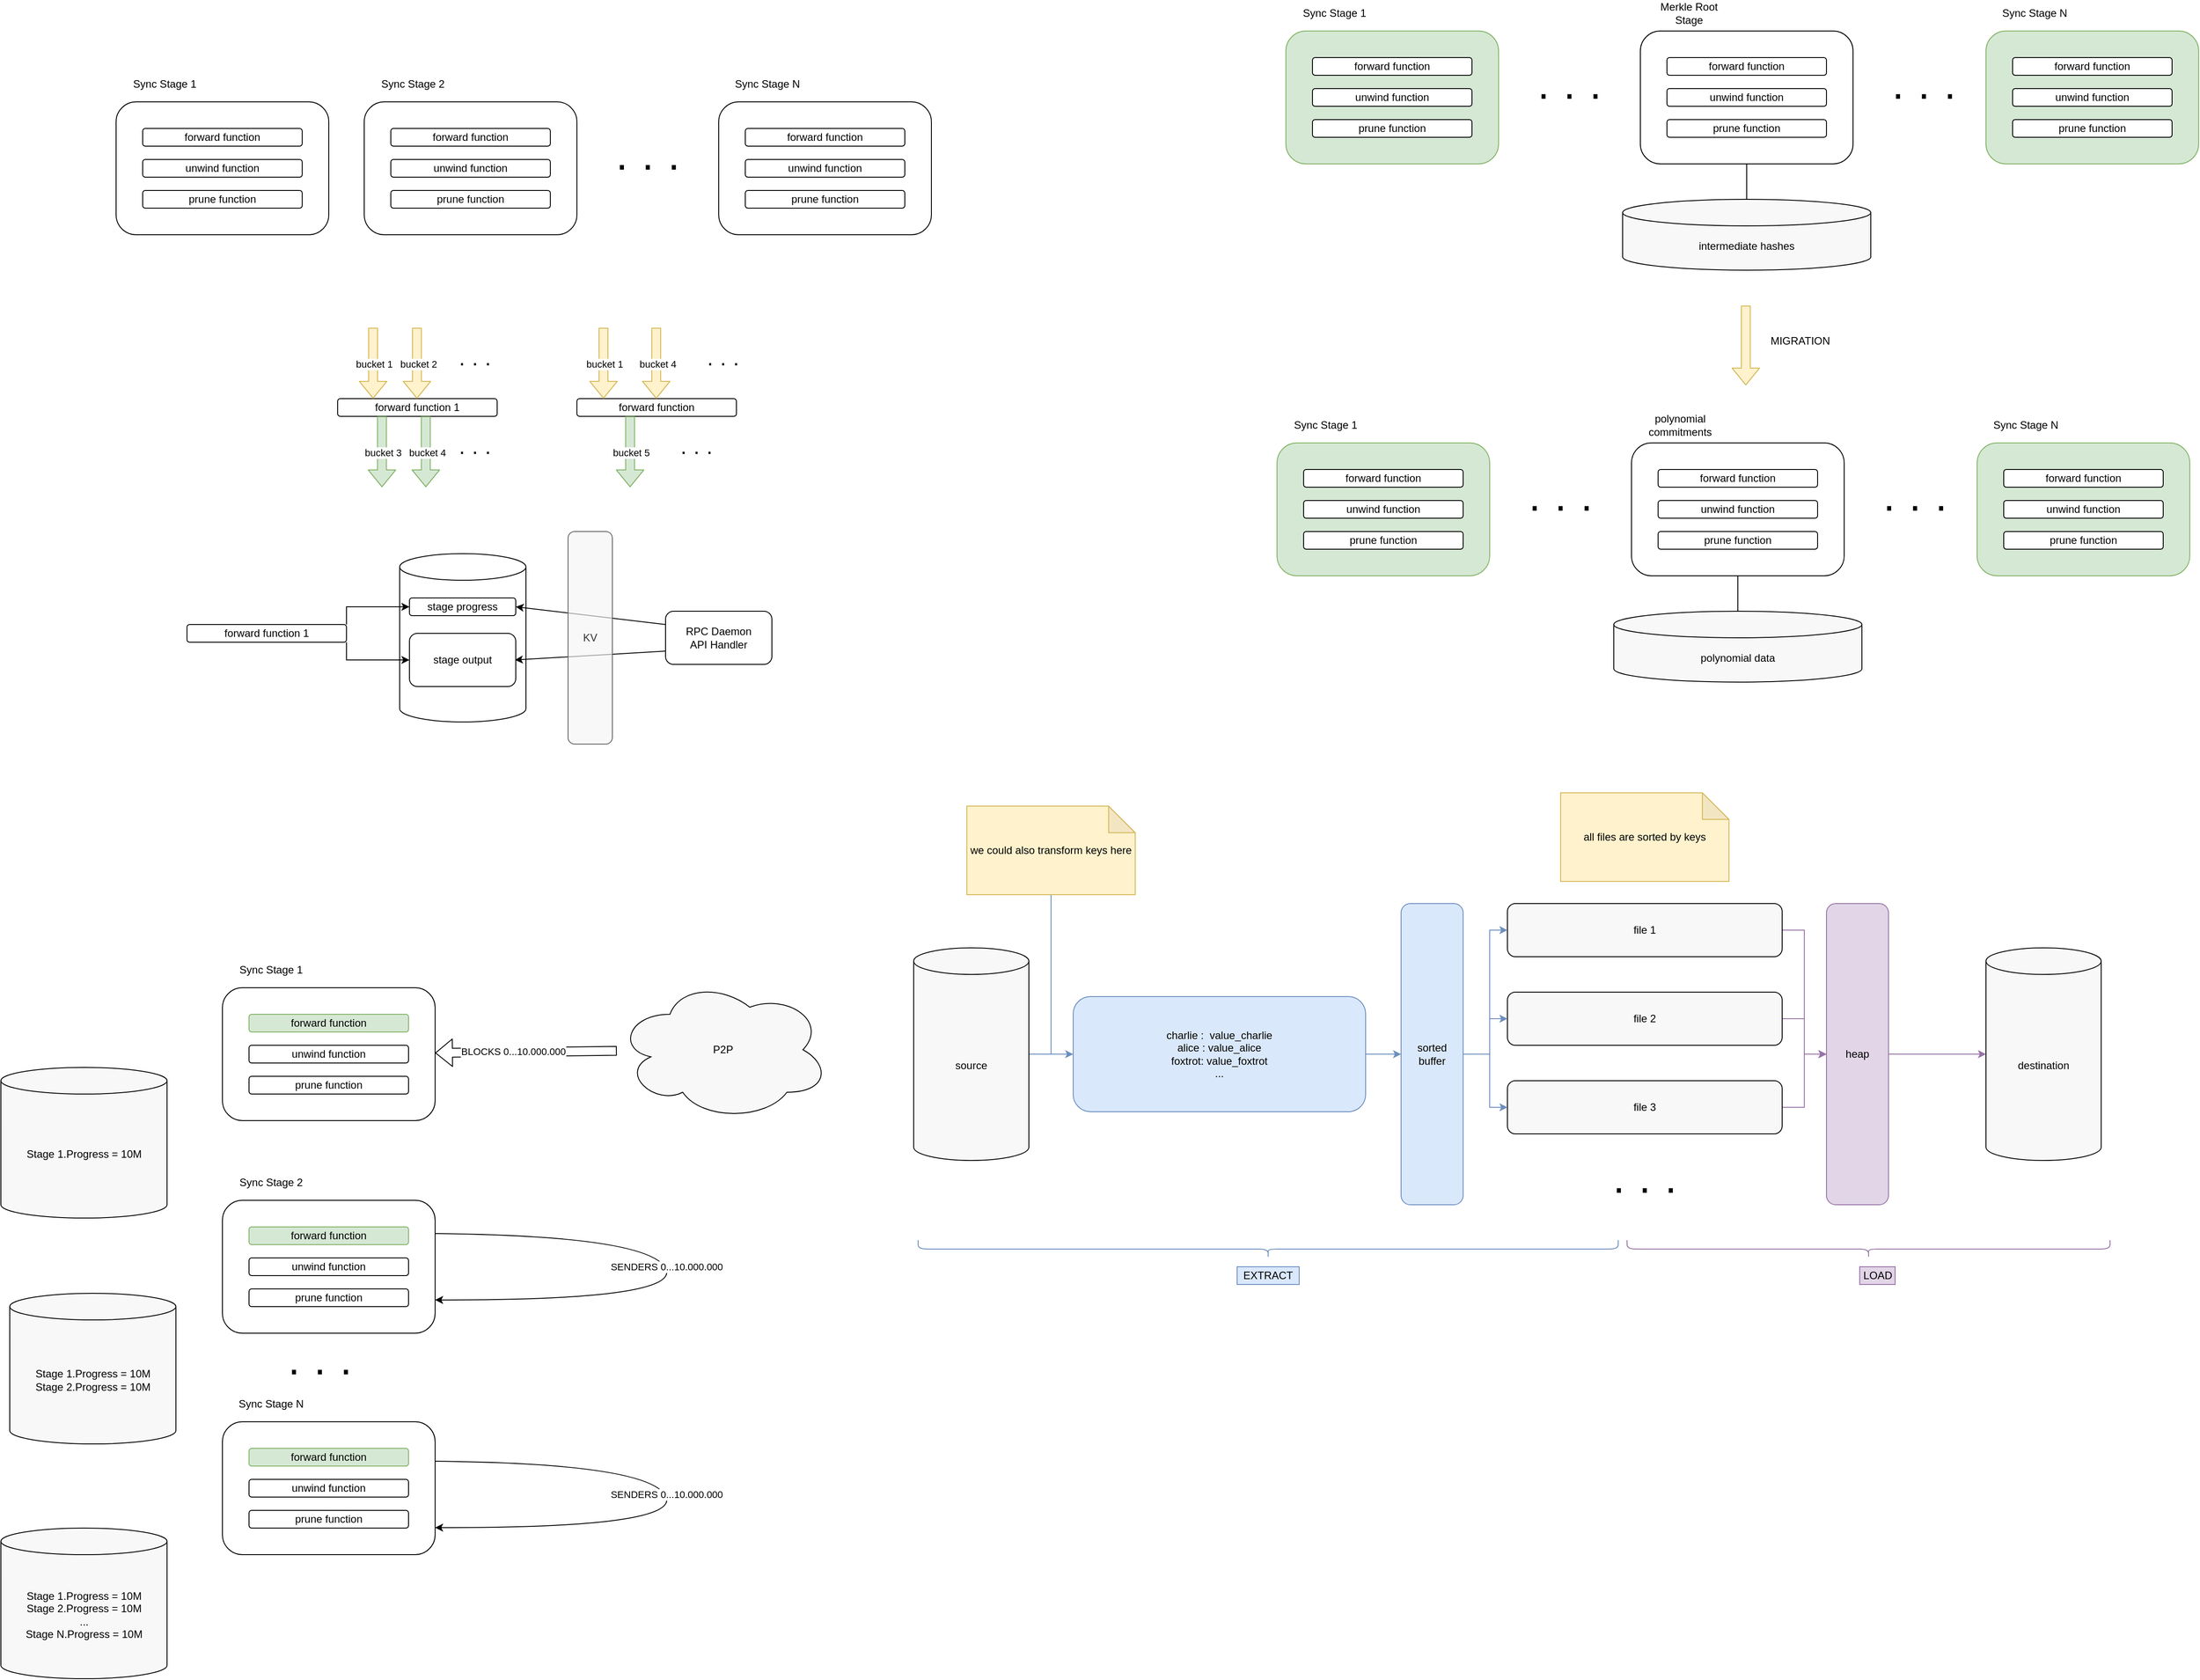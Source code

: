 <mxfile version="14.7.1" type="device"><diagram id="daJsa_N0rhhc4I9J-wDo" name="Page-1"><mxGraphModel dx="4725" dy="1600" grid="1" gridSize="10" guides="1" tooltips="1" connect="1" arrows="1" fold="1" page="1" pageScale="1" pageWidth="2827" pageHeight="4169" math="0" shadow="0"><root><mxCell id="0"/><mxCell id="1" parent="0"/><mxCell id="IAaw9iwVnCj1W0sy12uo-3" value="" style="group" vertex="1" connectable="0" parent="1"><mxGeometry x="-200" y="120" width="240" height="180" as="geometry"/></mxCell><mxCell id="IAaw9iwVnCj1W0sy12uo-1" value="" style="rounded=1;whiteSpace=wrap;html=1;" vertex="1" parent="IAaw9iwVnCj1W0sy12uo-3"><mxGeometry y="30" width="240" height="150" as="geometry"/></mxCell><mxCell id="IAaw9iwVnCj1W0sy12uo-2" value="Sync Stage 1" style="text;html=1;strokeColor=none;fillColor=none;align=center;verticalAlign=middle;whiteSpace=wrap;rounded=0;" vertex="1" parent="IAaw9iwVnCj1W0sy12uo-3"><mxGeometry x="10" width="90" height="20" as="geometry"/></mxCell><mxCell id="IAaw9iwVnCj1W0sy12uo-4" value="forward function" style="rounded=1;whiteSpace=wrap;html=1;" vertex="1" parent="IAaw9iwVnCj1W0sy12uo-3"><mxGeometry x="30" y="60" width="180" height="20" as="geometry"/></mxCell><mxCell id="IAaw9iwVnCj1W0sy12uo-5" value="unwind function" style="rounded=1;whiteSpace=wrap;html=1;" vertex="1" parent="IAaw9iwVnCj1W0sy12uo-3"><mxGeometry x="30" y="95" width="180" height="20" as="geometry"/></mxCell><mxCell id="IAaw9iwVnCj1W0sy12uo-6" value="prune function" style="rounded=1;whiteSpace=wrap;html=1;" vertex="1" parent="1"><mxGeometry x="-170" y="250" width="180" height="20" as="geometry"/></mxCell><mxCell id="IAaw9iwVnCj1W0sy12uo-7" value="" style="group" vertex="1" connectable="0" parent="1"><mxGeometry x="80" y="120" width="240" height="180" as="geometry"/></mxCell><mxCell id="IAaw9iwVnCj1W0sy12uo-8" value="" style="rounded=1;whiteSpace=wrap;html=1;" vertex="1" parent="IAaw9iwVnCj1W0sy12uo-7"><mxGeometry y="30" width="240" height="150" as="geometry"/></mxCell><mxCell id="IAaw9iwVnCj1W0sy12uo-9" value="Sync Stage 2" style="text;html=1;strokeColor=none;fillColor=none;align=center;verticalAlign=middle;whiteSpace=wrap;rounded=0;" vertex="1" parent="IAaw9iwVnCj1W0sy12uo-7"><mxGeometry x="10" width="90" height="20" as="geometry"/></mxCell><mxCell id="IAaw9iwVnCj1W0sy12uo-10" value="forward function" style="rounded=1;whiteSpace=wrap;html=1;" vertex="1" parent="IAaw9iwVnCj1W0sy12uo-7"><mxGeometry x="30" y="60" width="180" height="20" as="geometry"/></mxCell><mxCell id="IAaw9iwVnCj1W0sy12uo-11" value="unwind function" style="rounded=1;whiteSpace=wrap;html=1;" vertex="1" parent="IAaw9iwVnCj1W0sy12uo-7"><mxGeometry x="30" y="95" width="180" height="20" as="geometry"/></mxCell><mxCell id="IAaw9iwVnCj1W0sy12uo-12" value="prune function" style="rounded=1;whiteSpace=wrap;html=1;" vertex="1" parent="1"><mxGeometry x="110" y="250" width="180" height="20" as="geometry"/></mxCell><mxCell id="IAaw9iwVnCj1W0sy12uo-13" value="&lt;font style=&quot;font-size: 48px&quot;&gt;·&amp;nbsp;·&amp;nbsp;·&lt;/font&gt;" style="text;html=1;strokeColor=none;fillColor=none;align=center;verticalAlign=middle;whiteSpace=wrap;rounded=0;" vertex="1" parent="1"><mxGeometry x="320" y="210" width="160" height="20" as="geometry"/></mxCell><mxCell id="IAaw9iwVnCj1W0sy12uo-14" value="" style="group" vertex="1" connectable="0" parent="1"><mxGeometry x="480" y="120" width="240" height="180" as="geometry"/></mxCell><mxCell id="IAaw9iwVnCj1W0sy12uo-15" value="" style="rounded=1;whiteSpace=wrap;html=1;" vertex="1" parent="IAaw9iwVnCj1W0sy12uo-14"><mxGeometry y="30" width="240" height="150" as="geometry"/></mxCell><mxCell id="IAaw9iwVnCj1W0sy12uo-16" value="Sync Stage N" style="text;html=1;strokeColor=none;fillColor=none;align=center;verticalAlign=middle;whiteSpace=wrap;rounded=0;" vertex="1" parent="IAaw9iwVnCj1W0sy12uo-14"><mxGeometry x="10" width="90" height="20" as="geometry"/></mxCell><mxCell id="IAaw9iwVnCj1W0sy12uo-17" value="forward function" style="rounded=1;whiteSpace=wrap;html=1;" vertex="1" parent="IAaw9iwVnCj1W0sy12uo-14"><mxGeometry x="30" y="60" width="180" height="20" as="geometry"/></mxCell><mxCell id="IAaw9iwVnCj1W0sy12uo-18" value="unwind function" style="rounded=1;whiteSpace=wrap;html=1;" vertex="1" parent="IAaw9iwVnCj1W0sy12uo-14"><mxGeometry x="30" y="95" width="180" height="20" as="geometry"/></mxCell><mxCell id="IAaw9iwVnCj1W0sy12uo-19" value="prune function" style="rounded=1;whiteSpace=wrap;html=1;" vertex="1" parent="1"><mxGeometry x="510" y="250" width="180" height="20" as="geometry"/></mxCell><mxCell id="IAaw9iwVnCj1W0sy12uo-21" value="forward function 1" style="rounded=1;whiteSpace=wrap;html=1;" vertex="1" parent="1"><mxGeometry x="50" y="485" width="180" height="20" as="geometry"/></mxCell><mxCell id="IAaw9iwVnCj1W0sy12uo-22" value="forward function" style="rounded=1;whiteSpace=wrap;html=1;" vertex="1" parent="1"><mxGeometry x="320" y="485" width="180" height="20" as="geometry"/></mxCell><mxCell id="IAaw9iwVnCj1W0sy12uo-24" value="" style="shape=flexArrow;endArrow=classic;html=1;fillColor=#fff2cc;strokeColor=#d6b656;" edge="1" parent="1"><mxGeometry width="50" height="50" relative="1" as="geometry"><mxPoint x="90" y="405" as="sourcePoint"/><mxPoint x="90" y="485" as="targetPoint"/><Array as="points"><mxPoint x="90" y="485"/></Array></mxGeometry></mxCell><mxCell id="IAaw9iwVnCj1W0sy12uo-25" value="bucket 1" style="edgeLabel;html=1;align=center;verticalAlign=middle;resizable=0;points=[];" vertex="1" connectable="0" parent="IAaw9iwVnCj1W0sy12uo-24"><mxGeometry x="0.025" y="1" relative="1" as="geometry"><mxPoint as="offset"/></mxGeometry></mxCell><mxCell id="IAaw9iwVnCj1W0sy12uo-26" value="" style="shape=flexArrow;endArrow=classic;html=1;fillColor=#fff2cc;strokeColor=#d6b656;" edge="1" parent="1"><mxGeometry width="50" height="50" relative="1" as="geometry"><mxPoint x="139.5" y="405" as="sourcePoint"/><mxPoint x="139.5" y="485" as="targetPoint"/><Array as="points"><mxPoint x="139.5" y="485"/></Array></mxGeometry></mxCell><mxCell id="IAaw9iwVnCj1W0sy12uo-27" value="bucket 2" style="edgeLabel;html=1;align=center;verticalAlign=middle;resizable=0;points=[];" vertex="1" connectable="0" parent="IAaw9iwVnCj1W0sy12uo-26"><mxGeometry x="0.025" y="1" relative="1" as="geometry"><mxPoint as="offset"/></mxGeometry></mxCell><mxCell id="IAaw9iwVnCj1W0sy12uo-28" value="&lt;font style=&quot;font-size: 24px&quot;&gt;·&amp;nbsp;·&amp;nbsp;·&lt;/font&gt;" style="text;html=1;strokeColor=none;fillColor=none;align=center;verticalAlign=middle;whiteSpace=wrap;rounded=0;" vertex="1" parent="1"><mxGeometry x="170" y="435" width="70" height="20" as="geometry"/></mxCell><mxCell id="IAaw9iwVnCj1W0sy12uo-29" value="" style="shape=flexArrow;endArrow=classic;html=1;fillColor=#d5e8d4;strokeColor=#82b366;" edge="1" parent="1"><mxGeometry width="50" height="50" relative="1" as="geometry"><mxPoint x="100" y="505" as="sourcePoint"/><mxPoint x="100" y="585" as="targetPoint"/><Array as="points"><mxPoint x="100" y="585"/></Array></mxGeometry></mxCell><mxCell id="IAaw9iwVnCj1W0sy12uo-30" value="bucket 3" style="edgeLabel;html=1;align=center;verticalAlign=middle;resizable=0;points=[];" vertex="1" connectable="0" parent="IAaw9iwVnCj1W0sy12uo-29"><mxGeometry x="0.025" y="1" relative="1" as="geometry"><mxPoint as="offset"/></mxGeometry></mxCell><mxCell id="IAaw9iwVnCj1W0sy12uo-31" value="" style="shape=flexArrow;endArrow=classic;html=1;fillColor=#d5e8d4;strokeColor=#82b366;" edge="1" parent="1"><mxGeometry width="50" height="50" relative="1" as="geometry"><mxPoint x="149.5" y="505" as="sourcePoint"/><mxPoint x="149.5" y="585" as="targetPoint"/><Array as="points"><mxPoint x="149.5" y="585"/></Array></mxGeometry></mxCell><mxCell id="IAaw9iwVnCj1W0sy12uo-32" value="bucket 4" style="edgeLabel;html=1;align=center;verticalAlign=middle;resizable=0;points=[];" vertex="1" connectable="0" parent="IAaw9iwVnCj1W0sy12uo-31"><mxGeometry x="0.025" y="1" relative="1" as="geometry"><mxPoint as="offset"/></mxGeometry></mxCell><mxCell id="IAaw9iwVnCj1W0sy12uo-33" value="&lt;font style=&quot;font-size: 24px&quot;&gt;·&amp;nbsp;·&amp;nbsp;·&lt;/font&gt;" style="text;html=1;strokeColor=none;fillColor=none;align=center;verticalAlign=middle;whiteSpace=wrap;rounded=0;" vertex="1" parent="1"><mxGeometry x="170" y="535" width="70" height="20" as="geometry"/></mxCell><mxCell id="IAaw9iwVnCj1W0sy12uo-34" value="" style="shape=flexArrow;endArrow=classic;html=1;fillColor=#fff2cc;strokeColor=#d6b656;" edge="1" parent="1"><mxGeometry width="50" height="50" relative="1" as="geometry"><mxPoint x="409.5" y="405" as="sourcePoint"/><mxPoint x="409.5" y="485" as="targetPoint"/><Array as="points"><mxPoint x="409.5" y="485"/></Array></mxGeometry></mxCell><mxCell id="IAaw9iwVnCj1W0sy12uo-35" value="bucket 4" style="edgeLabel;html=1;align=center;verticalAlign=middle;resizable=0;points=[];" vertex="1" connectable="0" parent="IAaw9iwVnCj1W0sy12uo-34"><mxGeometry x="0.025" y="1" relative="1" as="geometry"><mxPoint as="offset"/></mxGeometry></mxCell><mxCell id="IAaw9iwVnCj1W0sy12uo-36" value="" style="shape=flexArrow;endArrow=classic;html=1;fillColor=#d5e8d4;strokeColor=#82b366;" edge="1" parent="1"><mxGeometry width="50" height="50" relative="1" as="geometry"><mxPoint x="380" y="505" as="sourcePoint"/><mxPoint x="380" y="585" as="targetPoint"/><Array as="points"><mxPoint x="380" y="585"/></Array></mxGeometry></mxCell><mxCell id="IAaw9iwVnCj1W0sy12uo-37" value="bucket 5" style="edgeLabel;html=1;align=center;verticalAlign=middle;resizable=0;points=[];" vertex="1" connectable="0" parent="IAaw9iwVnCj1W0sy12uo-36"><mxGeometry x="0.025" y="1" relative="1" as="geometry"><mxPoint as="offset"/></mxGeometry></mxCell><mxCell id="IAaw9iwVnCj1W0sy12uo-38" value="" style="shape=flexArrow;endArrow=classic;html=1;fillColor=#fff2cc;strokeColor=#d6b656;" edge="1" parent="1"><mxGeometry width="50" height="50" relative="1" as="geometry"><mxPoint x="350" y="405" as="sourcePoint"/><mxPoint x="350" y="485" as="targetPoint"/><Array as="points"><mxPoint x="350" y="485"/></Array></mxGeometry></mxCell><mxCell id="IAaw9iwVnCj1W0sy12uo-39" value="bucket 1" style="edgeLabel;html=1;align=center;verticalAlign=middle;resizable=0;points=[];" vertex="1" connectable="0" parent="IAaw9iwVnCj1W0sy12uo-38"><mxGeometry x="0.025" y="1" relative="1" as="geometry"><mxPoint as="offset"/></mxGeometry></mxCell><mxCell id="IAaw9iwVnCj1W0sy12uo-40" value="&lt;font style=&quot;font-size: 24px&quot;&gt;·&amp;nbsp;·&amp;nbsp;·&lt;/font&gt;" style="text;html=1;strokeColor=none;fillColor=none;align=center;verticalAlign=middle;whiteSpace=wrap;rounded=0;" vertex="1" parent="1"><mxGeometry x="450" y="435" width="70" height="20" as="geometry"/></mxCell><mxCell id="IAaw9iwVnCj1W0sy12uo-41" value="&lt;font style=&quot;font-size: 24px&quot;&gt;·&amp;nbsp;·&amp;nbsp;·&lt;/font&gt;" style="text;html=1;strokeColor=none;fillColor=none;align=center;verticalAlign=middle;whiteSpace=wrap;rounded=0;" vertex="1" parent="1"><mxGeometry x="420" y="535" width="70" height="20" as="geometry"/></mxCell><mxCell id="IAaw9iwVnCj1W0sy12uo-42" value="" style="shape=cylinder3;whiteSpace=wrap;html=1;boundedLbl=1;backgroundOutline=1;size=15;" vertex="1" parent="1"><mxGeometry x="120" y="660" width="142.5" height="190" as="geometry"/></mxCell><mxCell id="IAaw9iwVnCj1W0sy12uo-43" value="stage progress" style="rounded=1;whiteSpace=wrap;html=1;" vertex="1" parent="1"><mxGeometry x="131" y="710" width="120" height="20" as="geometry"/></mxCell><mxCell id="IAaw9iwVnCj1W0sy12uo-44" value="stage output" style="rounded=1;whiteSpace=wrap;html=1;" vertex="1" parent="1"><mxGeometry x="131" y="750" width="120" height="60" as="geometry"/></mxCell><mxCell id="IAaw9iwVnCj1W0sy12uo-47" style="edgeStyle=orthogonalEdgeStyle;rounded=0;orthogonalLoop=1;jettySize=auto;html=1;exitX=1;exitY=0;exitDx=0;exitDy=0;entryX=0;entryY=0.5;entryDx=0;entryDy=0;" edge="1" parent="1" source="IAaw9iwVnCj1W0sy12uo-45" target="IAaw9iwVnCj1W0sy12uo-43"><mxGeometry relative="1" as="geometry"/></mxCell><mxCell id="IAaw9iwVnCj1W0sy12uo-49" style="edgeStyle=orthogonalEdgeStyle;rounded=0;orthogonalLoop=1;jettySize=auto;html=1;exitX=1;exitY=1;exitDx=0;exitDy=0;entryX=0;entryY=0.5;entryDx=0;entryDy=0;" edge="1" parent="1" source="IAaw9iwVnCj1W0sy12uo-45" target="IAaw9iwVnCj1W0sy12uo-44"><mxGeometry relative="1" as="geometry"/></mxCell><mxCell id="IAaw9iwVnCj1W0sy12uo-45" value="forward function 1" style="rounded=1;whiteSpace=wrap;html=1;" vertex="1" parent="1"><mxGeometry x="-120" y="740" width="180" height="20" as="geometry"/></mxCell><mxCell id="IAaw9iwVnCj1W0sy12uo-50" value="RPC Daemon &lt;br&gt;API Handler" style="rounded=1;whiteSpace=wrap;html=1;" vertex="1" parent="1"><mxGeometry x="420" y="725" width="120" height="60" as="geometry"/></mxCell><mxCell id="IAaw9iwVnCj1W0sy12uo-52" value="" style="endArrow=classic;html=1;exitX=0;exitY=0.25;exitDx=0;exitDy=0;entryX=1;entryY=0.5;entryDx=0;entryDy=0;" edge="1" parent="1" source="IAaw9iwVnCj1W0sy12uo-50" target="IAaw9iwVnCj1W0sy12uo-43"><mxGeometry width="50" height="50" relative="1" as="geometry"><mxPoint x="220" y="660" as="sourcePoint"/><mxPoint x="270" y="610" as="targetPoint"/></mxGeometry></mxCell><mxCell id="IAaw9iwVnCj1W0sy12uo-53" value="" style="endArrow=classic;html=1;exitX=0;exitY=0.75;exitDx=0;exitDy=0;" edge="1" parent="1" source="IAaw9iwVnCj1W0sy12uo-50"><mxGeometry width="50" height="50" relative="1" as="geometry"><mxPoint x="430" y="750" as="sourcePoint"/><mxPoint x="250" y="780" as="targetPoint"/></mxGeometry></mxCell><mxCell id="IAaw9iwVnCj1W0sy12uo-51" value="KV" style="rounded=1;whiteSpace=wrap;html=1;strokeColor=#666666;fontColor=#333333;fillColor=#F5F5F5AA;" vertex="1" parent="1"><mxGeometry x="310" y="635" width="50" height="240" as="geometry"/></mxCell><mxCell id="IAaw9iwVnCj1W0sy12uo-54" value="" style="group" vertex="1" connectable="0" parent="1"><mxGeometry x="-80" y="1120" width="240" height="180" as="geometry"/></mxCell><mxCell id="IAaw9iwVnCj1W0sy12uo-55" value="" style="rounded=1;whiteSpace=wrap;html=1;" vertex="1" parent="IAaw9iwVnCj1W0sy12uo-54"><mxGeometry y="30" width="240" height="150" as="geometry"/></mxCell><mxCell id="IAaw9iwVnCj1W0sy12uo-56" value="Sync Stage 1" style="text;html=1;strokeColor=none;fillColor=none;align=center;verticalAlign=middle;whiteSpace=wrap;rounded=0;" vertex="1" parent="IAaw9iwVnCj1W0sy12uo-54"><mxGeometry x="10" width="90" height="20" as="geometry"/></mxCell><mxCell id="IAaw9iwVnCj1W0sy12uo-57" value="forward function" style="rounded=1;whiteSpace=wrap;html=1;fillColor=#d5e8d4;strokeColor=#82b366;" vertex="1" parent="IAaw9iwVnCj1W0sy12uo-54"><mxGeometry x="30" y="60" width="180" height="20" as="geometry"/></mxCell><mxCell id="IAaw9iwVnCj1W0sy12uo-58" value="unwind function" style="rounded=1;whiteSpace=wrap;html=1;" vertex="1" parent="IAaw9iwVnCj1W0sy12uo-54"><mxGeometry x="30" y="95" width="180" height="20" as="geometry"/></mxCell><mxCell id="IAaw9iwVnCj1W0sy12uo-59" value="prune function" style="rounded=1;whiteSpace=wrap;html=1;" vertex="1" parent="1"><mxGeometry x="-50" y="1250" width="180" height="20" as="geometry"/></mxCell><mxCell id="IAaw9iwVnCj1W0sy12uo-60" value="" style="group" vertex="1" connectable="0" parent="1"><mxGeometry x="-80" y="1360" width="240" height="180" as="geometry"/></mxCell><mxCell id="IAaw9iwVnCj1W0sy12uo-61" value="" style="rounded=1;whiteSpace=wrap;html=1;" vertex="1" parent="IAaw9iwVnCj1W0sy12uo-60"><mxGeometry y="30" width="240" height="150" as="geometry"/></mxCell><mxCell id="IAaw9iwVnCj1W0sy12uo-62" value="Sync Stage 2" style="text;html=1;strokeColor=none;fillColor=none;align=center;verticalAlign=middle;whiteSpace=wrap;rounded=0;" vertex="1" parent="IAaw9iwVnCj1W0sy12uo-60"><mxGeometry x="10" width="90" height="20" as="geometry"/></mxCell><mxCell id="IAaw9iwVnCj1W0sy12uo-63" value="forward function" style="rounded=1;whiteSpace=wrap;html=1;fillColor=#d5e8d4;strokeColor=#82b366;" vertex="1" parent="IAaw9iwVnCj1W0sy12uo-60"><mxGeometry x="30" y="60" width="180" height="20" as="geometry"/></mxCell><mxCell id="IAaw9iwVnCj1W0sy12uo-64" value="unwind function" style="rounded=1;whiteSpace=wrap;html=1;" vertex="1" parent="IAaw9iwVnCj1W0sy12uo-60"><mxGeometry x="30" y="95" width="180" height="20" as="geometry"/></mxCell><mxCell id="IAaw9iwVnCj1W0sy12uo-93" value="" style="curved=1;endArrow=classic;html=1;exitX=1;exitY=0.25;exitDx=0;exitDy=0;entryX=1;entryY=0.75;entryDx=0;entryDy=0;" edge="1" parent="IAaw9iwVnCj1W0sy12uo-60" source="IAaw9iwVnCj1W0sy12uo-61" target="IAaw9iwVnCj1W0sy12uo-61"><mxGeometry width="50" height="50" relative="1" as="geometry"><mxPoint x="500" y="160" as="sourcePoint"/><mxPoint x="550" y="110" as="targetPoint"/><Array as="points"><mxPoint x="480" y="70"/><mxPoint x="520" y="143"/></Array></mxGeometry></mxCell><mxCell id="IAaw9iwVnCj1W0sy12uo-94" value="SENDERS 0...10.000.000" style="edgeLabel;html=1;align=center;verticalAlign=middle;resizable=0;points=[];" vertex="1" connectable="0" parent="IAaw9iwVnCj1W0sy12uo-93"><mxGeometry x="-0.068" y="1" relative="1" as="geometry"><mxPoint y="-1" as="offset"/></mxGeometry></mxCell><mxCell id="IAaw9iwVnCj1W0sy12uo-65" value="prune function" style="rounded=1;whiteSpace=wrap;html=1;" vertex="1" parent="1"><mxGeometry x="-50" y="1490" width="180" height="20" as="geometry"/></mxCell><mxCell id="IAaw9iwVnCj1W0sy12uo-66" value="&lt;font style=&quot;font-size: 48px&quot;&gt;·&amp;nbsp;·&amp;nbsp;·&lt;/font&gt;" style="text;html=1;strokeColor=none;fillColor=none;align=center;verticalAlign=middle;whiteSpace=wrap;rounded=0;" vertex="1" parent="1"><mxGeometry x="-50" y="1570" width="160" height="20" as="geometry"/></mxCell><mxCell id="IAaw9iwVnCj1W0sy12uo-67" value="" style="group" vertex="1" connectable="0" parent="1"><mxGeometry x="-80" y="1610" width="240" height="180" as="geometry"/></mxCell><mxCell id="IAaw9iwVnCj1W0sy12uo-68" value="" style="rounded=1;whiteSpace=wrap;html=1;" vertex="1" parent="IAaw9iwVnCj1W0sy12uo-67"><mxGeometry y="30" width="240" height="150" as="geometry"/></mxCell><mxCell id="IAaw9iwVnCj1W0sy12uo-69" value="Sync Stage N" style="text;html=1;strokeColor=none;fillColor=none;align=center;verticalAlign=middle;whiteSpace=wrap;rounded=0;" vertex="1" parent="IAaw9iwVnCj1W0sy12uo-67"><mxGeometry x="10" width="90" height="20" as="geometry"/></mxCell><mxCell id="IAaw9iwVnCj1W0sy12uo-70" value="forward function" style="rounded=1;whiteSpace=wrap;html=1;fillColor=#d5e8d4;strokeColor=#82b366;" vertex="1" parent="IAaw9iwVnCj1W0sy12uo-67"><mxGeometry x="30" y="60" width="180" height="20" as="geometry"/></mxCell><mxCell id="IAaw9iwVnCj1W0sy12uo-71" value="unwind function" style="rounded=1;whiteSpace=wrap;html=1;" vertex="1" parent="IAaw9iwVnCj1W0sy12uo-67"><mxGeometry x="30" y="95" width="180" height="20" as="geometry"/></mxCell><mxCell id="IAaw9iwVnCj1W0sy12uo-72" value="prune function" style="rounded=1;whiteSpace=wrap;html=1;" vertex="1" parent="1"><mxGeometry x="-50" y="1740" width="180" height="20" as="geometry"/></mxCell><mxCell id="IAaw9iwVnCj1W0sy12uo-85" value="P2P" style="ellipse;shape=cloud;whiteSpace=wrap;html=1;fillColor=#F5F5F5AA;" vertex="1" parent="1"><mxGeometry x="365" y="1140" width="240" height="160" as="geometry"/></mxCell><mxCell id="IAaw9iwVnCj1W0sy12uo-86" value="" style="shape=flexArrow;endArrow=classic;html=1;" edge="1" parent="1" source="IAaw9iwVnCj1W0sy12uo-85" target="IAaw9iwVnCj1W0sy12uo-55"><mxGeometry width="50" height="50" relative="1" as="geometry"><mxPoint x="420" y="1490" as="sourcePoint"/><mxPoint x="470" y="1440" as="targetPoint"/></mxGeometry></mxCell><mxCell id="IAaw9iwVnCj1W0sy12uo-87" value="BLOCKS 0...10.000.000" style="edgeLabel;html=1;align=center;verticalAlign=middle;resizable=0;points=[];" vertex="1" connectable="0" parent="IAaw9iwVnCj1W0sy12uo-86"><mxGeometry x="0.133" y="-1" relative="1" as="geometry"><mxPoint x="-1" as="offset"/></mxGeometry></mxCell><mxCell id="IAaw9iwVnCj1W0sy12uo-90" value="Stage 1.Progress = 10M" style="shape=cylinder3;whiteSpace=wrap;html=1;boundedLbl=1;backgroundOutline=1;size=15;fillColor=#F5F5F5AA;" vertex="1" parent="1"><mxGeometry x="-330" y="1240" width="187.5" height="170" as="geometry"/></mxCell><mxCell id="IAaw9iwVnCj1W0sy12uo-91" value="Stage 1.Progress = 10M&lt;br&gt;Stage 2.Progress = 10M" style="shape=cylinder3;whiteSpace=wrap;html=1;boundedLbl=1;backgroundOutline=1;size=15;fillColor=#F5F5F5AA;" vertex="1" parent="1"><mxGeometry x="-320" y="1495" width="187.5" height="170" as="geometry"/></mxCell><mxCell id="IAaw9iwVnCj1W0sy12uo-92" value="Stage 1.Progress = 10M&lt;br&gt;Stage 2.Progress = 10M&lt;br&gt;...&lt;br&gt;Stage N.Progress = 10M" style="shape=cylinder3;whiteSpace=wrap;html=1;boundedLbl=1;backgroundOutline=1;size=15;fillColor=#F5F5F5AA;" vertex="1" parent="1"><mxGeometry x="-330" y="1760" width="187.5" height="170" as="geometry"/></mxCell><mxCell id="IAaw9iwVnCj1W0sy12uo-103" value="" style="curved=1;endArrow=classic;html=1;exitX=1;exitY=0.25;exitDx=0;exitDy=0;entryX=1;entryY=0.75;entryDx=0;entryDy=0;" edge="1" parent="1"><mxGeometry width="50" height="50" relative="1" as="geometry"><mxPoint x="160" y="1684.5" as="sourcePoint"/><mxPoint x="160" y="1759.5" as="targetPoint"/><Array as="points"><mxPoint x="400" y="1687"/><mxPoint x="440" y="1760"/></Array></mxGeometry></mxCell><mxCell id="IAaw9iwVnCj1W0sy12uo-104" value="SENDERS 0...10.000.000" style="edgeLabel;html=1;align=center;verticalAlign=middle;resizable=0;points=[];" vertex="1" connectable="0" parent="IAaw9iwVnCj1W0sy12uo-103"><mxGeometry x="-0.068" y="1" relative="1" as="geometry"><mxPoint y="-1" as="offset"/></mxGeometry></mxCell><mxCell id="IAaw9iwVnCj1W0sy12uo-123" style="edgeStyle=orthogonalEdgeStyle;rounded=0;orthogonalLoop=1;jettySize=auto;html=1;exitX=1;exitY=0.5;exitDx=0;exitDy=0;entryX=0;entryY=0.5;entryDx=0;entryDy=0;fillColor=#dae8fc;strokeColor=#6c8ebf;" edge="1" parent="1" source="IAaw9iwVnCj1W0sy12uo-105" target="IAaw9iwVnCj1W0sy12uo-109"><mxGeometry relative="1" as="geometry"/></mxCell><mxCell id="IAaw9iwVnCj1W0sy12uo-105" value="charlie : &amp;nbsp;value_charlie&lt;br&gt;alice : value_alice&lt;br&gt;foxtrot: value_foxtrot&lt;br&gt;..." style="rounded=1;whiteSpace=wrap;html=1;fillColor=#dae8fc;strokeColor=#6c8ebf;" vertex="1" parent="1"><mxGeometry x="880" y="1160" width="330" height="130" as="geometry"/></mxCell><mxCell id="IAaw9iwVnCj1W0sy12uo-132" value="" style="edgeStyle=orthogonalEdgeStyle;rounded=0;orthogonalLoop=1;jettySize=auto;html=1;fillColor=#e1d5e7;strokeColor=#9673a6;" edge="1" parent="1" source="IAaw9iwVnCj1W0sy12uo-106" target="IAaw9iwVnCj1W0sy12uo-113"><mxGeometry relative="1" as="geometry"/></mxCell><mxCell id="IAaw9iwVnCj1W0sy12uo-106" value="file 1" style="rounded=1;whiteSpace=wrap;html=1;fillColor=#F5F5F5AA;" vertex="1" parent="1"><mxGeometry x="1370" y="1055" width="310" height="60" as="geometry"/></mxCell><mxCell id="IAaw9iwVnCj1W0sy12uo-130" value="" style="edgeStyle=orthogonalEdgeStyle;rounded=0;orthogonalLoop=1;jettySize=auto;html=1;fillColor=#e1d5e7;strokeColor=#9673a6;" edge="1" parent="1" source="IAaw9iwVnCj1W0sy12uo-107" target="IAaw9iwVnCj1W0sy12uo-113"><mxGeometry relative="1" as="geometry"/></mxCell><mxCell id="IAaw9iwVnCj1W0sy12uo-107" value="file 2" style="rounded=1;whiteSpace=wrap;html=1;fillColor=#F5F5F5AA;" vertex="1" parent="1"><mxGeometry x="1370" y="1155" width="310" height="60" as="geometry"/></mxCell><mxCell id="IAaw9iwVnCj1W0sy12uo-131" value="" style="edgeStyle=orthogonalEdgeStyle;rounded=0;orthogonalLoop=1;jettySize=auto;html=1;fillColor=#e1d5e7;strokeColor=#9673a6;" edge="1" parent="1" source="IAaw9iwVnCj1W0sy12uo-108" target="IAaw9iwVnCj1W0sy12uo-113"><mxGeometry relative="1" as="geometry"/></mxCell><mxCell id="IAaw9iwVnCj1W0sy12uo-108" value="file 3" style="rounded=1;whiteSpace=wrap;html=1;fillColor=#F5F5F5AA;" vertex="1" parent="1"><mxGeometry x="1370" y="1255" width="310" height="60" as="geometry"/></mxCell><mxCell id="IAaw9iwVnCj1W0sy12uo-125" style="edgeStyle=orthogonalEdgeStyle;rounded=0;orthogonalLoop=1;jettySize=auto;html=1;exitX=1;exitY=0.5;exitDx=0;exitDy=0;entryX=0;entryY=0.5;entryDx=0;entryDy=0;fillColor=#dae8fc;strokeColor=#6c8ebf;" edge="1" parent="1" source="IAaw9iwVnCj1W0sy12uo-109" target="IAaw9iwVnCj1W0sy12uo-106"><mxGeometry relative="1" as="geometry"><Array as="points"><mxPoint x="1350" y="1225"/><mxPoint x="1350" y="1085"/></Array></mxGeometry></mxCell><mxCell id="IAaw9iwVnCj1W0sy12uo-109" value="sorted&lt;br&gt;buffer" style="rounded=1;whiteSpace=wrap;html=1;fillColor=#dae8fc;strokeColor=#6c8ebf;" vertex="1" parent="1"><mxGeometry x="1250" y="1055" width="70" height="340" as="geometry"/></mxCell><mxCell id="IAaw9iwVnCj1W0sy12uo-110" value="&lt;font style=&quot;font-size: 48px&quot;&gt;·&amp;nbsp;·&amp;nbsp;·&lt;/font&gt;" style="text;html=1;strokeColor=none;fillColor=none;align=center;verticalAlign=middle;whiteSpace=wrap;rounded=0;" vertex="1" parent="1"><mxGeometry x="1445" y="1365" width="160" height="20" as="geometry"/></mxCell><mxCell id="IAaw9iwVnCj1W0sy12uo-111" value="all files are sorted by keys" style="shape=note;whiteSpace=wrap;html=1;backgroundOutline=1;darkOpacity=0.05;fillColor=#fff2cc;strokeColor=#d6b656;" vertex="1" parent="1"><mxGeometry x="1430" y="930" width="190" height="100" as="geometry"/></mxCell><mxCell id="IAaw9iwVnCj1W0sy12uo-133" value="" style="edgeStyle=orthogonalEdgeStyle;rounded=0;orthogonalLoop=1;jettySize=auto;html=1;fillColor=#e1d5e7;strokeColor=#9673a6;" edge="1" parent="1" source="IAaw9iwVnCj1W0sy12uo-113" target="IAaw9iwVnCj1W0sy12uo-115"><mxGeometry relative="1" as="geometry"/></mxCell><mxCell id="IAaw9iwVnCj1W0sy12uo-113" value="heap" style="rounded=1;whiteSpace=wrap;html=1;fillColor=#e1d5e7;strokeColor=#9673a6;" vertex="1" parent="1"><mxGeometry x="1730" y="1055" width="70" height="340" as="geometry"/></mxCell><mxCell id="IAaw9iwVnCj1W0sy12uo-121" style="edgeStyle=orthogonalEdgeStyle;rounded=0;orthogonalLoop=1;jettySize=auto;html=1;exitX=1;exitY=0.5;exitDx=0;exitDy=0;exitPerimeter=0;entryX=0;entryY=0.5;entryDx=0;entryDy=0;fillColor=#dae8fc;strokeColor=#6c8ebf;" edge="1" parent="1" source="IAaw9iwVnCj1W0sy12uo-114" target="IAaw9iwVnCj1W0sy12uo-105"><mxGeometry relative="1" as="geometry"/></mxCell><mxCell id="IAaw9iwVnCj1W0sy12uo-114" value="source" style="shape=cylinder3;whiteSpace=wrap;html=1;boundedLbl=1;backgroundOutline=1;size=15;fillColor=#F5F5F5AA;" vertex="1" parent="1"><mxGeometry x="700" y="1105" width="130" height="240" as="geometry"/></mxCell><mxCell id="IAaw9iwVnCj1W0sy12uo-115" value="destination" style="shape=cylinder3;whiteSpace=wrap;html=1;boundedLbl=1;backgroundOutline=1;size=15;fillColor=#F5F5F5AA;" vertex="1" parent="1"><mxGeometry x="1910" y="1105" width="130" height="240" as="geometry"/></mxCell><mxCell id="IAaw9iwVnCj1W0sy12uo-116" value="" style="shape=curlyBracket;whiteSpace=wrap;html=1;rounded=1;fillColor=#dae8fc;rotation=-90;strokeColor=#6c8ebf;" vertex="1" parent="1"><mxGeometry x="1090" y="1050" width="20" height="790" as="geometry"/></mxCell><mxCell id="IAaw9iwVnCj1W0sy12uo-117" value="" style="shape=curlyBracket;whiteSpace=wrap;html=1;rounded=1;fillColor=#e1d5e7;rotation=-90;strokeColor=#9673a6;" vertex="1" parent="1"><mxGeometry x="1767.5" y="1172.5" width="20" height="545" as="geometry"/></mxCell><mxCell id="IAaw9iwVnCj1W0sy12uo-118" value="EXTRACT" style="text;html=1;strokeColor=#6c8ebf;fillColor=#dae8fc;align=center;verticalAlign=middle;whiteSpace=wrap;rounded=0;" vertex="1" parent="1"><mxGeometry x="1065" y="1465" width="70" height="20" as="geometry"/></mxCell><mxCell id="IAaw9iwVnCj1W0sy12uo-119" value="LOAD" style="text;html=1;strokeColor=#9673a6;fillColor=#e1d5e7;align=center;verticalAlign=middle;whiteSpace=wrap;rounded=0;" vertex="1" parent="1"><mxGeometry x="1767.5" y="1465" width="40" height="20" as="geometry"/></mxCell><mxCell id="IAaw9iwVnCj1W0sy12uo-127" style="edgeStyle=orthogonalEdgeStyle;rounded=0;orthogonalLoop=1;jettySize=auto;html=1;fillColor=#dae8fc;strokeColor=#6c8ebf;" edge="1" parent="1" source="IAaw9iwVnCj1W0sy12uo-109" target="IAaw9iwVnCj1W0sy12uo-107"><mxGeometry relative="1" as="geometry"><mxPoint x="1320" y="1225" as="sourcePoint"/><mxPoint x="1380" y="1185" as="targetPoint"/><Array as="points"><mxPoint x="1350" y="1225"/><mxPoint x="1350" y="1185"/></Array></mxGeometry></mxCell><mxCell id="IAaw9iwVnCj1W0sy12uo-128" style="edgeStyle=orthogonalEdgeStyle;rounded=0;orthogonalLoop=1;jettySize=auto;html=1;entryX=0;entryY=0.5;entryDx=0;entryDy=0;fillColor=#dae8fc;strokeColor=#6c8ebf;" edge="1" parent="1" source="IAaw9iwVnCj1W0sy12uo-109" target="IAaw9iwVnCj1W0sy12uo-108"><mxGeometry relative="1" as="geometry"><mxPoint x="1330" y="1235" as="sourcePoint"/><mxPoint x="1380" y="1195" as="targetPoint"/><Array as="points"><mxPoint x="1350" y="1225"/><mxPoint x="1350" y="1285"/></Array></mxGeometry></mxCell><mxCell id="IAaw9iwVnCj1W0sy12uo-135" value="" style="edgeStyle=orthogonalEdgeStyle;rounded=0;orthogonalLoop=1;jettySize=auto;html=1;endArrow=none;endFill=0;fillColor=#dae8fc;strokeColor=#6c8ebf;" edge="1" parent="1" source="IAaw9iwVnCj1W0sy12uo-134"><mxGeometry relative="1" as="geometry"><mxPoint x="850" y="1225" as="targetPoint"/><Array as="points"><mxPoint x="855" y="1225"/></Array></mxGeometry></mxCell><mxCell id="IAaw9iwVnCj1W0sy12uo-134" value="we could also transform keys here" style="shape=note;whiteSpace=wrap;html=1;backgroundOutline=1;darkOpacity=0.05;fillColor=#fff2cc;strokeColor=#d6b656;" vertex="1" parent="1"><mxGeometry x="760" y="945" width="190" height="100" as="geometry"/></mxCell><mxCell id="IAaw9iwVnCj1W0sy12uo-136" value="" style="group" vertex="1" connectable="0" parent="1"><mxGeometry x="1120" y="40" width="240" height="180" as="geometry"/></mxCell><mxCell id="IAaw9iwVnCj1W0sy12uo-137" value="" style="rounded=1;whiteSpace=wrap;html=1;fillColor=#d5e8d4;strokeColor=#82b366;" vertex="1" parent="IAaw9iwVnCj1W0sy12uo-136"><mxGeometry y="30" width="240" height="150" as="geometry"/></mxCell><mxCell id="IAaw9iwVnCj1W0sy12uo-138" value="Sync Stage 1" style="text;html=1;strokeColor=none;fillColor=none;align=center;verticalAlign=middle;whiteSpace=wrap;rounded=0;" vertex="1" parent="IAaw9iwVnCj1W0sy12uo-136"><mxGeometry x="10" width="90" height="20" as="geometry"/></mxCell><mxCell id="IAaw9iwVnCj1W0sy12uo-139" value="forward function" style="rounded=1;whiteSpace=wrap;html=1;" vertex="1" parent="IAaw9iwVnCj1W0sy12uo-136"><mxGeometry x="30" y="60" width="180" height="20" as="geometry"/></mxCell><mxCell id="IAaw9iwVnCj1W0sy12uo-140" value="unwind function" style="rounded=1;whiteSpace=wrap;html=1;" vertex="1" parent="IAaw9iwVnCj1W0sy12uo-136"><mxGeometry x="30" y="95" width="180" height="20" as="geometry"/></mxCell><mxCell id="IAaw9iwVnCj1W0sy12uo-141" value="prune function" style="rounded=1;whiteSpace=wrap;html=1;" vertex="1" parent="IAaw9iwVnCj1W0sy12uo-136"><mxGeometry x="30" y="130" width="180" height="20" as="geometry"/></mxCell><mxCell id="IAaw9iwVnCj1W0sy12uo-142" value="" style="group" vertex="1" connectable="0" parent="1"><mxGeometry x="1520" y="40" width="240" height="180" as="geometry"/></mxCell><mxCell id="IAaw9iwVnCj1W0sy12uo-143" value="" style="rounded=1;whiteSpace=wrap;html=1;" vertex="1" parent="IAaw9iwVnCj1W0sy12uo-142"><mxGeometry y="30" width="240" height="150" as="geometry"/></mxCell><mxCell id="IAaw9iwVnCj1W0sy12uo-144" value="Merkle Root Stage" style="text;html=1;strokeColor=none;fillColor=none;align=center;verticalAlign=middle;whiteSpace=wrap;rounded=0;" vertex="1" parent="IAaw9iwVnCj1W0sy12uo-142"><mxGeometry x="10" width="90" height="20" as="geometry"/></mxCell><mxCell id="IAaw9iwVnCj1W0sy12uo-145" value="forward function" style="rounded=1;whiteSpace=wrap;html=1;" vertex="1" parent="IAaw9iwVnCj1W0sy12uo-142"><mxGeometry x="30" y="60" width="180" height="20" as="geometry"/></mxCell><mxCell id="IAaw9iwVnCj1W0sy12uo-146" value="unwind function" style="rounded=1;whiteSpace=wrap;html=1;" vertex="1" parent="IAaw9iwVnCj1W0sy12uo-142"><mxGeometry x="30" y="95" width="180" height="20" as="geometry"/></mxCell><mxCell id="IAaw9iwVnCj1W0sy12uo-147" value="prune function" style="rounded=1;whiteSpace=wrap;html=1;" vertex="1" parent="IAaw9iwVnCj1W0sy12uo-142"><mxGeometry x="30" y="130" width="180" height="20" as="geometry"/></mxCell><mxCell id="IAaw9iwVnCj1W0sy12uo-148" value="&lt;font style=&quot;font-size: 48px&quot;&gt;·&amp;nbsp;·&amp;nbsp;·&lt;/font&gt;" style="text;html=1;strokeColor=none;fillColor=none;align=center;verticalAlign=middle;whiteSpace=wrap;rounded=0;" vertex="1" parent="1"><mxGeometry x="1360" y="130" width="160" height="20" as="geometry"/></mxCell><mxCell id="IAaw9iwVnCj1W0sy12uo-149" value="" style="group" vertex="1" connectable="0" parent="1"><mxGeometry x="1910" y="40" width="240" height="180" as="geometry"/></mxCell><mxCell id="IAaw9iwVnCj1W0sy12uo-150" value="" style="rounded=1;whiteSpace=wrap;html=1;fillColor=#d5e8d4;strokeColor=#82b366;" vertex="1" parent="IAaw9iwVnCj1W0sy12uo-149"><mxGeometry y="30" width="240" height="150" as="geometry"/></mxCell><mxCell id="IAaw9iwVnCj1W0sy12uo-151" value="Sync Stage N" style="text;html=1;strokeColor=none;fillColor=none;align=center;verticalAlign=middle;whiteSpace=wrap;rounded=0;" vertex="1" parent="IAaw9iwVnCj1W0sy12uo-149"><mxGeometry x="10" width="90" height="20" as="geometry"/></mxCell><mxCell id="IAaw9iwVnCj1W0sy12uo-152" value="forward function" style="rounded=1;whiteSpace=wrap;html=1;" vertex="1" parent="IAaw9iwVnCj1W0sy12uo-149"><mxGeometry x="30" y="60" width="180" height="20" as="geometry"/></mxCell><mxCell id="IAaw9iwVnCj1W0sy12uo-153" value="unwind function" style="rounded=1;whiteSpace=wrap;html=1;" vertex="1" parent="IAaw9iwVnCj1W0sy12uo-149"><mxGeometry x="30" y="95" width="180" height="20" as="geometry"/></mxCell><mxCell id="IAaw9iwVnCj1W0sy12uo-154" value="prune function" style="rounded=1;whiteSpace=wrap;html=1;" vertex="1" parent="1"><mxGeometry x="1940" y="170" width="180" height="20" as="geometry"/></mxCell><mxCell id="IAaw9iwVnCj1W0sy12uo-155" value="&lt;font style=&quot;font-size: 48px&quot;&gt;·&amp;nbsp;·&amp;nbsp;·&lt;/font&gt;" style="text;html=1;strokeColor=none;fillColor=none;align=center;verticalAlign=middle;whiteSpace=wrap;rounded=0;" vertex="1" parent="1"><mxGeometry x="1760" y="130" width="160" height="20" as="geometry"/></mxCell><mxCell id="IAaw9iwVnCj1W0sy12uo-157" value="intermediate hashes" style="shape=cylinder3;whiteSpace=wrap;html=1;boundedLbl=1;backgroundOutline=1;size=15;fillColor=#F5F5F5AA;" vertex="1" parent="1"><mxGeometry x="1500" y="260" width="280" height="80" as="geometry"/></mxCell><mxCell id="IAaw9iwVnCj1W0sy12uo-158" style="edgeStyle=orthogonalEdgeStyle;rounded=0;orthogonalLoop=1;jettySize=auto;html=1;exitX=0.5;exitY=1;exitDx=0;exitDy=0;entryX=0.5;entryY=0;entryDx=0;entryDy=0;entryPerimeter=0;endArrow=none;endFill=0;" edge="1" parent="1" source="IAaw9iwVnCj1W0sy12uo-143" target="IAaw9iwVnCj1W0sy12uo-157"><mxGeometry relative="1" as="geometry"/></mxCell><mxCell id="IAaw9iwVnCj1W0sy12uo-159" value="" style="group" vertex="1" connectable="0" parent="1"><mxGeometry x="1110" y="505" width="240" height="180" as="geometry"/></mxCell><mxCell id="IAaw9iwVnCj1W0sy12uo-160" value="" style="rounded=1;whiteSpace=wrap;html=1;fillColor=#d5e8d4;strokeColor=#82b366;" vertex="1" parent="IAaw9iwVnCj1W0sy12uo-159"><mxGeometry y="30" width="240" height="150" as="geometry"/></mxCell><mxCell id="IAaw9iwVnCj1W0sy12uo-161" value="Sync Stage 1" style="text;html=1;strokeColor=none;fillColor=none;align=center;verticalAlign=middle;whiteSpace=wrap;rounded=0;" vertex="1" parent="IAaw9iwVnCj1W0sy12uo-159"><mxGeometry x="10" width="90" height="20" as="geometry"/></mxCell><mxCell id="IAaw9iwVnCj1W0sy12uo-162" value="forward function" style="rounded=1;whiteSpace=wrap;html=1;" vertex="1" parent="IAaw9iwVnCj1W0sy12uo-159"><mxGeometry x="30" y="60" width="180" height="20" as="geometry"/></mxCell><mxCell id="IAaw9iwVnCj1W0sy12uo-163" value="unwind function" style="rounded=1;whiteSpace=wrap;html=1;" vertex="1" parent="IAaw9iwVnCj1W0sy12uo-159"><mxGeometry x="30" y="95" width="180" height="20" as="geometry"/></mxCell><mxCell id="IAaw9iwVnCj1W0sy12uo-164" value="prune function" style="rounded=1;whiteSpace=wrap;html=1;" vertex="1" parent="IAaw9iwVnCj1W0sy12uo-159"><mxGeometry x="30" y="130" width="180" height="20" as="geometry"/></mxCell><mxCell id="IAaw9iwVnCj1W0sy12uo-165" value="" style="group" vertex="1" connectable="0" parent="1"><mxGeometry x="1510" y="505" width="240" height="180" as="geometry"/></mxCell><mxCell id="IAaw9iwVnCj1W0sy12uo-166" value="" style="rounded=1;whiteSpace=wrap;html=1;" vertex="1" parent="IAaw9iwVnCj1W0sy12uo-165"><mxGeometry y="30" width="240" height="150" as="geometry"/></mxCell><mxCell id="IAaw9iwVnCj1W0sy12uo-167" value="polynomial commitments" style="text;html=1;strokeColor=none;fillColor=none;align=center;verticalAlign=middle;whiteSpace=wrap;rounded=0;" vertex="1" parent="IAaw9iwVnCj1W0sy12uo-165"><mxGeometry x="10" width="90" height="20" as="geometry"/></mxCell><mxCell id="IAaw9iwVnCj1W0sy12uo-168" value="forward function" style="rounded=1;whiteSpace=wrap;html=1;" vertex="1" parent="IAaw9iwVnCj1W0sy12uo-165"><mxGeometry x="30" y="60" width="180" height="20" as="geometry"/></mxCell><mxCell id="IAaw9iwVnCj1W0sy12uo-169" value="unwind function" style="rounded=1;whiteSpace=wrap;html=1;" vertex="1" parent="IAaw9iwVnCj1W0sy12uo-165"><mxGeometry x="30" y="95" width="180" height="20" as="geometry"/></mxCell><mxCell id="IAaw9iwVnCj1W0sy12uo-170" value="prune function" style="rounded=1;whiteSpace=wrap;html=1;" vertex="1" parent="IAaw9iwVnCj1W0sy12uo-165"><mxGeometry x="30" y="130" width="180" height="20" as="geometry"/></mxCell><mxCell id="IAaw9iwVnCj1W0sy12uo-171" value="&lt;font style=&quot;font-size: 48px&quot;&gt;·&amp;nbsp;·&amp;nbsp;·&lt;/font&gt;" style="text;html=1;strokeColor=none;fillColor=none;align=center;verticalAlign=middle;whiteSpace=wrap;rounded=0;" vertex="1" parent="1"><mxGeometry x="1350" y="595" width="160" height="20" as="geometry"/></mxCell><mxCell id="IAaw9iwVnCj1W0sy12uo-172" value="" style="group" vertex="1" connectable="0" parent="1"><mxGeometry x="1900" y="505" width="240" height="180" as="geometry"/></mxCell><mxCell id="IAaw9iwVnCj1W0sy12uo-173" value="" style="rounded=1;whiteSpace=wrap;html=1;fillColor=#d5e8d4;strokeColor=#82b366;" vertex="1" parent="IAaw9iwVnCj1W0sy12uo-172"><mxGeometry y="30" width="240" height="150" as="geometry"/></mxCell><mxCell id="IAaw9iwVnCj1W0sy12uo-174" value="Sync Stage N" style="text;html=1;strokeColor=none;fillColor=none;align=center;verticalAlign=middle;whiteSpace=wrap;rounded=0;" vertex="1" parent="IAaw9iwVnCj1W0sy12uo-172"><mxGeometry x="10" width="90" height="20" as="geometry"/></mxCell><mxCell id="IAaw9iwVnCj1W0sy12uo-175" value="forward function" style="rounded=1;whiteSpace=wrap;html=1;" vertex="1" parent="IAaw9iwVnCj1W0sy12uo-172"><mxGeometry x="30" y="60" width="180" height="20" as="geometry"/></mxCell><mxCell id="IAaw9iwVnCj1W0sy12uo-176" value="unwind function" style="rounded=1;whiteSpace=wrap;html=1;" vertex="1" parent="IAaw9iwVnCj1W0sy12uo-172"><mxGeometry x="30" y="95" width="180" height="20" as="geometry"/></mxCell><mxCell id="IAaw9iwVnCj1W0sy12uo-177" value="prune function" style="rounded=1;whiteSpace=wrap;html=1;" vertex="1" parent="1"><mxGeometry x="1930" y="635" width="180" height="20" as="geometry"/></mxCell><mxCell id="IAaw9iwVnCj1W0sy12uo-178" value="&lt;font style=&quot;font-size: 48px&quot;&gt;·&amp;nbsp;·&amp;nbsp;·&lt;/font&gt;" style="text;html=1;strokeColor=none;fillColor=none;align=center;verticalAlign=middle;whiteSpace=wrap;rounded=0;" vertex="1" parent="1"><mxGeometry x="1750" y="595" width="160" height="20" as="geometry"/></mxCell><mxCell id="IAaw9iwVnCj1W0sy12uo-179" value="polynomial data" style="shape=cylinder3;whiteSpace=wrap;html=1;boundedLbl=1;backgroundOutline=1;size=15;fillColor=#F5F5F5AA;" vertex="1" parent="1"><mxGeometry x="1490" y="725" width="280" height="80" as="geometry"/></mxCell><mxCell id="IAaw9iwVnCj1W0sy12uo-180" style="edgeStyle=orthogonalEdgeStyle;rounded=0;orthogonalLoop=1;jettySize=auto;html=1;exitX=0.5;exitY=1;exitDx=0;exitDy=0;entryX=0.5;entryY=0;entryDx=0;entryDy=0;entryPerimeter=0;endArrow=none;endFill=0;" edge="1" parent="1" source="IAaw9iwVnCj1W0sy12uo-166" target="IAaw9iwVnCj1W0sy12uo-179"><mxGeometry relative="1" as="geometry"/></mxCell><mxCell id="IAaw9iwVnCj1W0sy12uo-181" value="" style="shape=flexArrow;endArrow=classic;html=1;fillColor=#fff2cc;strokeColor=#d6b656;" edge="1" parent="1"><mxGeometry width="50" height="50" relative="1" as="geometry"><mxPoint x="1639" y="380" as="sourcePoint"/><mxPoint x="1639" y="470" as="targetPoint"/></mxGeometry></mxCell><mxCell id="IAaw9iwVnCj1W0sy12uo-182" value="MIGRATION" style="text;html=1;align=center;verticalAlign=middle;resizable=0;points=[];autosize=1;strokeColor=none;" vertex="1" parent="1"><mxGeometry x="1660" y="410" width="80" height="20" as="geometry"/></mxCell></root></mxGraphModel></diagram></mxfile>